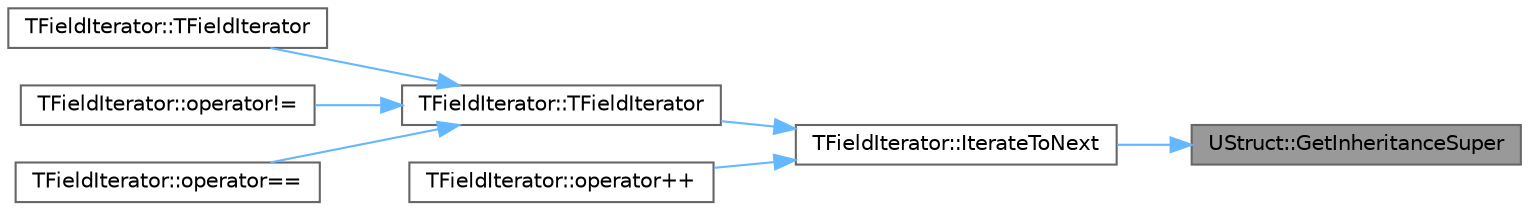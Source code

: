 digraph "UStruct::GetInheritanceSuper"
{
 // INTERACTIVE_SVG=YES
 // LATEX_PDF_SIZE
  bgcolor="transparent";
  edge [fontname=Helvetica,fontsize=10,labelfontname=Helvetica,labelfontsize=10];
  node [fontname=Helvetica,fontsize=10,shape=box,height=0.2,width=0.4];
  rankdir="RL";
  Node1 [id="Node000001",label="UStruct::GetInheritanceSuper",height=0.2,width=0.4,color="gray40", fillcolor="grey60", style="filled", fontcolor="black",tooltip="Returns the structure used for inheritance, may be changed by child types."];
  Node1 -> Node2 [id="edge1_Node000001_Node000002",dir="back",color="steelblue1",style="solid",tooltip=" "];
  Node2 [id="Node000002",label="TFieldIterator::IterateToNext",height=0.2,width=0.4,color="grey40", fillcolor="white", style="filled",URL="$de/d53/classTFieldIterator.html#ab381912d736c73a528855cce6d525a0e",tooltip=" "];
  Node2 -> Node3 [id="edge2_Node000002_Node000003",dir="back",color="steelblue1",style="solid",tooltip=" "];
  Node3 [id="Node000003",label="TFieldIterator::TFieldIterator",height=0.2,width=0.4,color="grey40", fillcolor="white", style="filled",URL="$de/d53/classTFieldIterator.html#a16200441c1b2bed29da2d95df72a309c",tooltip=" "];
  Node3 -> Node4 [id="edge3_Node000003_Node000004",dir="back",color="steelblue1",style="solid",tooltip=" "];
  Node4 [id="Node000004",label="TFieldIterator::TFieldIterator",height=0.2,width=0.4,color="grey40", fillcolor="white", style="filled",URL="$de/d53/classTFieldIterator.html#a19981ad782fd9abc51120169a12bc525",tooltip="Legacy version taking the flags as 3 separate values."];
  Node3 -> Node5 [id="edge4_Node000003_Node000005",dir="back",color="steelblue1",style="solid",tooltip=" "];
  Node5 [id="Node000005",label="TFieldIterator::operator!=",height=0.2,width=0.4,color="grey40", fillcolor="white", style="filled",URL="$de/d53/classTFieldIterator.html#a8dd51b620001d67e8d327b38c9a49787",tooltip=" "];
  Node3 -> Node6 [id="edge5_Node000003_Node000006",dir="back",color="steelblue1",style="solid",tooltip=" "];
  Node6 [id="Node000006",label="TFieldIterator::operator==",height=0.2,width=0.4,color="grey40", fillcolor="white", style="filled",URL="$de/d53/classTFieldIterator.html#a221551266ed28cfbc7ff54a1be73a33a",tooltip=" "];
  Node2 -> Node7 [id="edge6_Node000002_Node000007",dir="back",color="steelblue1",style="solid",tooltip=" "];
  Node7 [id="Node000007",label="TFieldIterator::operator++",height=0.2,width=0.4,color="grey40", fillcolor="white", style="filled",URL="$de/d53/classTFieldIterator.html#a8a63b4317845c3f8540b3c2b0f6d4949",tooltip=" "];
}
